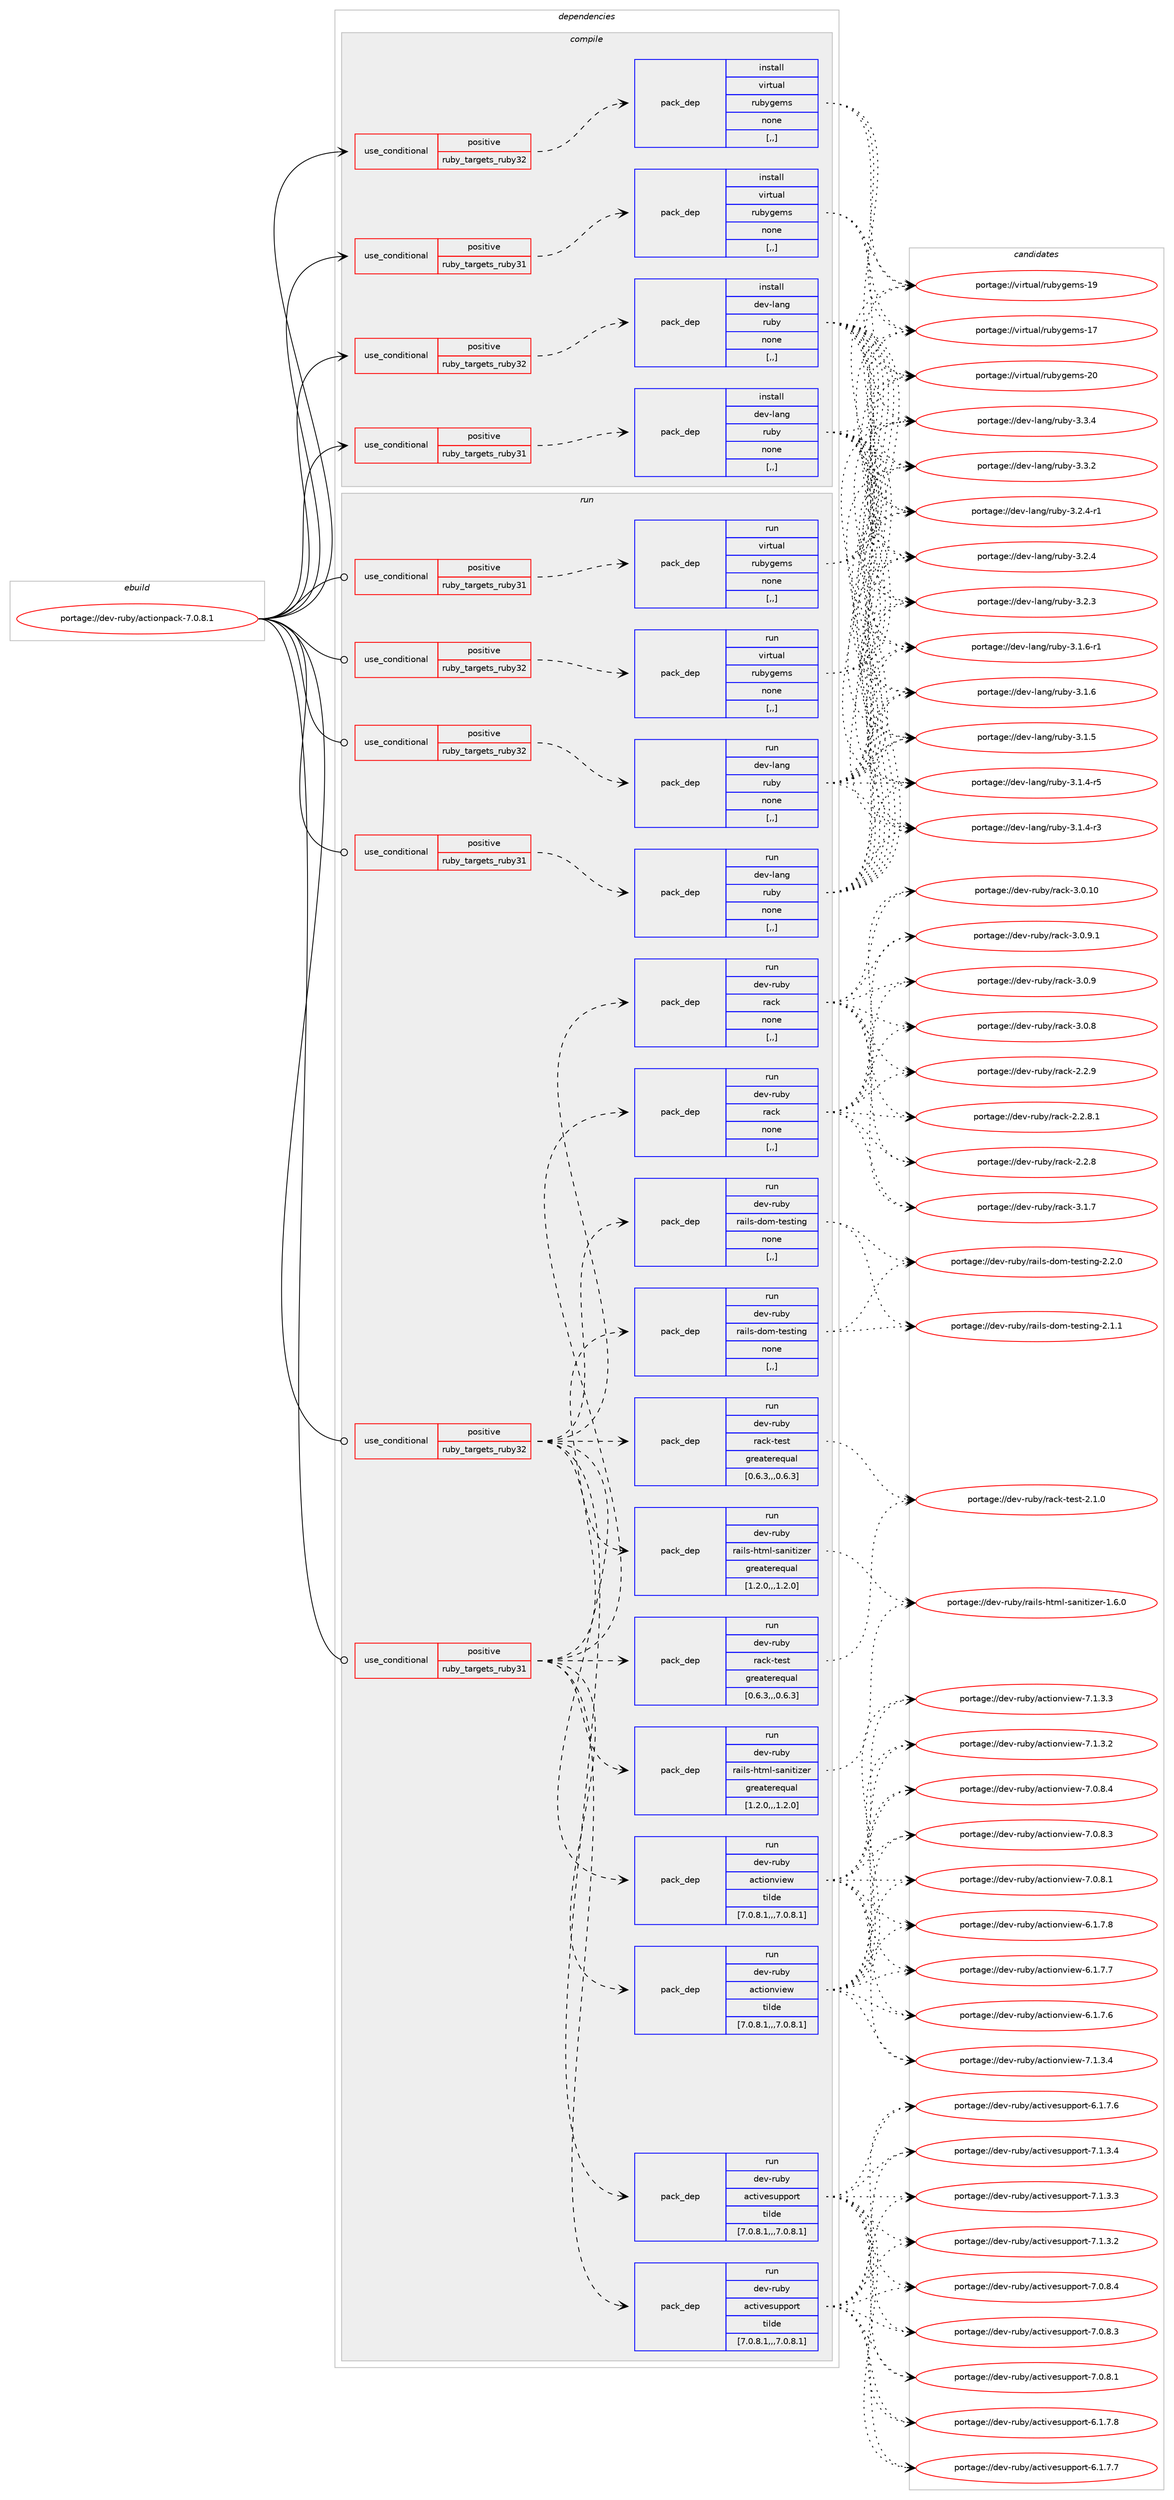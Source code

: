 digraph prolog {

# *************
# Graph options
# *************

newrank=true;
concentrate=true;
compound=true;
graph [rankdir=LR,fontname=Helvetica,fontsize=10,ranksep=1.5];#, ranksep=2.5, nodesep=0.2];
edge  [arrowhead=vee];
node  [fontname=Helvetica,fontsize=10];

# **********
# The ebuild
# **********

subgraph cluster_leftcol {
color=gray;
label=<<i>ebuild</i>>;
id [label="portage://dev-ruby/actionpack-7.0.8.1", color=red, width=4, href="../dev-ruby/actionpack-7.0.8.1.svg"];
}

# ****************
# The dependencies
# ****************

subgraph cluster_midcol {
color=gray;
label=<<i>dependencies</i>>;
subgraph cluster_compile {
fillcolor="#eeeeee";
style=filled;
label=<<i>compile</i>>;
subgraph cond43503 {
dependency174332 [label=<<TABLE BORDER="0" CELLBORDER="1" CELLSPACING="0" CELLPADDING="4"><TR><TD ROWSPAN="3" CELLPADDING="10">use_conditional</TD></TR><TR><TD>positive</TD></TR><TR><TD>ruby_targets_ruby31</TD></TR></TABLE>>, shape=none, color=red];
subgraph pack129552 {
dependency174333 [label=<<TABLE BORDER="0" CELLBORDER="1" CELLSPACING="0" CELLPADDING="4" WIDTH="220"><TR><TD ROWSPAN="6" CELLPADDING="30">pack_dep</TD></TR><TR><TD WIDTH="110">install</TD></TR><TR><TD>dev-lang</TD></TR><TR><TD>ruby</TD></TR><TR><TD>none</TD></TR><TR><TD>[,,]</TD></TR></TABLE>>, shape=none, color=blue];
}
dependency174332:e -> dependency174333:w [weight=20,style="dashed",arrowhead="vee"];
}
id:e -> dependency174332:w [weight=20,style="solid",arrowhead="vee"];
subgraph cond43504 {
dependency174334 [label=<<TABLE BORDER="0" CELLBORDER="1" CELLSPACING="0" CELLPADDING="4"><TR><TD ROWSPAN="3" CELLPADDING="10">use_conditional</TD></TR><TR><TD>positive</TD></TR><TR><TD>ruby_targets_ruby31</TD></TR></TABLE>>, shape=none, color=red];
subgraph pack129553 {
dependency174335 [label=<<TABLE BORDER="0" CELLBORDER="1" CELLSPACING="0" CELLPADDING="4" WIDTH="220"><TR><TD ROWSPAN="6" CELLPADDING="30">pack_dep</TD></TR><TR><TD WIDTH="110">install</TD></TR><TR><TD>virtual</TD></TR><TR><TD>rubygems</TD></TR><TR><TD>none</TD></TR><TR><TD>[,,]</TD></TR></TABLE>>, shape=none, color=blue];
}
dependency174334:e -> dependency174335:w [weight=20,style="dashed",arrowhead="vee"];
}
id:e -> dependency174334:w [weight=20,style="solid",arrowhead="vee"];
subgraph cond43505 {
dependency174336 [label=<<TABLE BORDER="0" CELLBORDER="1" CELLSPACING="0" CELLPADDING="4"><TR><TD ROWSPAN="3" CELLPADDING="10">use_conditional</TD></TR><TR><TD>positive</TD></TR><TR><TD>ruby_targets_ruby32</TD></TR></TABLE>>, shape=none, color=red];
subgraph pack129554 {
dependency174337 [label=<<TABLE BORDER="0" CELLBORDER="1" CELLSPACING="0" CELLPADDING="4" WIDTH="220"><TR><TD ROWSPAN="6" CELLPADDING="30">pack_dep</TD></TR><TR><TD WIDTH="110">install</TD></TR><TR><TD>dev-lang</TD></TR><TR><TD>ruby</TD></TR><TR><TD>none</TD></TR><TR><TD>[,,]</TD></TR></TABLE>>, shape=none, color=blue];
}
dependency174336:e -> dependency174337:w [weight=20,style="dashed",arrowhead="vee"];
}
id:e -> dependency174336:w [weight=20,style="solid",arrowhead="vee"];
subgraph cond43506 {
dependency174338 [label=<<TABLE BORDER="0" CELLBORDER="1" CELLSPACING="0" CELLPADDING="4"><TR><TD ROWSPAN="3" CELLPADDING="10">use_conditional</TD></TR><TR><TD>positive</TD></TR><TR><TD>ruby_targets_ruby32</TD></TR></TABLE>>, shape=none, color=red];
subgraph pack129555 {
dependency174339 [label=<<TABLE BORDER="0" CELLBORDER="1" CELLSPACING="0" CELLPADDING="4" WIDTH="220"><TR><TD ROWSPAN="6" CELLPADDING="30">pack_dep</TD></TR><TR><TD WIDTH="110">install</TD></TR><TR><TD>virtual</TD></TR><TR><TD>rubygems</TD></TR><TR><TD>none</TD></TR><TR><TD>[,,]</TD></TR></TABLE>>, shape=none, color=blue];
}
dependency174338:e -> dependency174339:w [weight=20,style="dashed",arrowhead="vee"];
}
id:e -> dependency174338:w [weight=20,style="solid",arrowhead="vee"];
}
subgraph cluster_compileandrun {
fillcolor="#eeeeee";
style=filled;
label=<<i>compile and run</i>>;
}
subgraph cluster_run {
fillcolor="#eeeeee";
style=filled;
label=<<i>run</i>>;
subgraph cond43507 {
dependency174340 [label=<<TABLE BORDER="0" CELLBORDER="1" CELLSPACING="0" CELLPADDING="4"><TR><TD ROWSPAN="3" CELLPADDING="10">use_conditional</TD></TR><TR><TD>positive</TD></TR><TR><TD>ruby_targets_ruby31</TD></TR></TABLE>>, shape=none, color=red];
subgraph pack129556 {
dependency174341 [label=<<TABLE BORDER="0" CELLBORDER="1" CELLSPACING="0" CELLPADDING="4" WIDTH="220"><TR><TD ROWSPAN="6" CELLPADDING="30">pack_dep</TD></TR><TR><TD WIDTH="110">run</TD></TR><TR><TD>dev-lang</TD></TR><TR><TD>ruby</TD></TR><TR><TD>none</TD></TR><TR><TD>[,,]</TD></TR></TABLE>>, shape=none, color=blue];
}
dependency174340:e -> dependency174341:w [weight=20,style="dashed",arrowhead="vee"];
}
id:e -> dependency174340:w [weight=20,style="solid",arrowhead="odot"];
subgraph cond43508 {
dependency174342 [label=<<TABLE BORDER="0" CELLBORDER="1" CELLSPACING="0" CELLPADDING="4"><TR><TD ROWSPAN="3" CELLPADDING="10">use_conditional</TD></TR><TR><TD>positive</TD></TR><TR><TD>ruby_targets_ruby31</TD></TR></TABLE>>, shape=none, color=red];
subgraph pack129557 {
dependency174343 [label=<<TABLE BORDER="0" CELLBORDER="1" CELLSPACING="0" CELLPADDING="4" WIDTH="220"><TR><TD ROWSPAN="6" CELLPADDING="30">pack_dep</TD></TR><TR><TD WIDTH="110">run</TD></TR><TR><TD>dev-ruby</TD></TR><TR><TD>activesupport</TD></TR><TR><TD>tilde</TD></TR><TR><TD>[7.0.8.1,,,7.0.8.1]</TD></TR></TABLE>>, shape=none, color=blue];
}
dependency174342:e -> dependency174343:w [weight=20,style="dashed",arrowhead="vee"];
subgraph pack129558 {
dependency174344 [label=<<TABLE BORDER="0" CELLBORDER="1" CELLSPACING="0" CELLPADDING="4" WIDTH="220"><TR><TD ROWSPAN="6" CELLPADDING="30">pack_dep</TD></TR><TR><TD WIDTH="110">run</TD></TR><TR><TD>dev-ruby</TD></TR><TR><TD>actionview</TD></TR><TR><TD>tilde</TD></TR><TR><TD>[7.0.8.1,,,7.0.8.1]</TD></TR></TABLE>>, shape=none, color=blue];
}
dependency174342:e -> dependency174344:w [weight=20,style="dashed",arrowhead="vee"];
subgraph pack129559 {
dependency174345 [label=<<TABLE BORDER="0" CELLBORDER="1" CELLSPACING="0" CELLPADDING="4" WIDTH="220"><TR><TD ROWSPAN="6" CELLPADDING="30">pack_dep</TD></TR><TR><TD WIDTH="110">run</TD></TR><TR><TD>dev-ruby</TD></TR><TR><TD>rack</TD></TR><TR><TD>none</TD></TR><TR><TD>[,,]</TD></TR></TABLE>>, shape=none, color=blue];
}
dependency174342:e -> dependency174345:w [weight=20,style="dashed",arrowhead="vee"];
subgraph pack129560 {
dependency174346 [label=<<TABLE BORDER="0" CELLBORDER="1" CELLSPACING="0" CELLPADDING="4" WIDTH="220"><TR><TD ROWSPAN="6" CELLPADDING="30">pack_dep</TD></TR><TR><TD WIDTH="110">run</TD></TR><TR><TD>dev-ruby</TD></TR><TR><TD>rack-test</TD></TR><TR><TD>greaterequal</TD></TR><TR><TD>[0.6.3,,,0.6.3]</TD></TR></TABLE>>, shape=none, color=blue];
}
dependency174342:e -> dependency174346:w [weight=20,style="dashed",arrowhead="vee"];
subgraph pack129561 {
dependency174347 [label=<<TABLE BORDER="0" CELLBORDER="1" CELLSPACING="0" CELLPADDING="4" WIDTH="220"><TR><TD ROWSPAN="6" CELLPADDING="30">pack_dep</TD></TR><TR><TD WIDTH="110">run</TD></TR><TR><TD>dev-ruby</TD></TR><TR><TD>rails-html-sanitizer</TD></TR><TR><TD>greaterequal</TD></TR><TR><TD>[1.2.0,,,1.2.0]</TD></TR></TABLE>>, shape=none, color=blue];
}
dependency174342:e -> dependency174347:w [weight=20,style="dashed",arrowhead="vee"];
subgraph pack129562 {
dependency174348 [label=<<TABLE BORDER="0" CELLBORDER="1" CELLSPACING="0" CELLPADDING="4" WIDTH="220"><TR><TD ROWSPAN="6" CELLPADDING="30">pack_dep</TD></TR><TR><TD WIDTH="110">run</TD></TR><TR><TD>dev-ruby</TD></TR><TR><TD>rails-dom-testing</TD></TR><TR><TD>none</TD></TR><TR><TD>[,,]</TD></TR></TABLE>>, shape=none, color=blue];
}
dependency174342:e -> dependency174348:w [weight=20,style="dashed",arrowhead="vee"];
}
id:e -> dependency174342:w [weight=20,style="solid",arrowhead="odot"];
subgraph cond43509 {
dependency174349 [label=<<TABLE BORDER="0" CELLBORDER="1" CELLSPACING="0" CELLPADDING="4"><TR><TD ROWSPAN="3" CELLPADDING="10">use_conditional</TD></TR><TR><TD>positive</TD></TR><TR><TD>ruby_targets_ruby31</TD></TR></TABLE>>, shape=none, color=red];
subgraph pack129563 {
dependency174350 [label=<<TABLE BORDER="0" CELLBORDER="1" CELLSPACING="0" CELLPADDING="4" WIDTH="220"><TR><TD ROWSPAN="6" CELLPADDING="30">pack_dep</TD></TR><TR><TD WIDTH="110">run</TD></TR><TR><TD>virtual</TD></TR><TR><TD>rubygems</TD></TR><TR><TD>none</TD></TR><TR><TD>[,,]</TD></TR></TABLE>>, shape=none, color=blue];
}
dependency174349:e -> dependency174350:w [weight=20,style="dashed",arrowhead="vee"];
}
id:e -> dependency174349:w [weight=20,style="solid",arrowhead="odot"];
subgraph cond43510 {
dependency174351 [label=<<TABLE BORDER="0" CELLBORDER="1" CELLSPACING="0" CELLPADDING="4"><TR><TD ROWSPAN="3" CELLPADDING="10">use_conditional</TD></TR><TR><TD>positive</TD></TR><TR><TD>ruby_targets_ruby32</TD></TR></TABLE>>, shape=none, color=red];
subgraph pack129564 {
dependency174352 [label=<<TABLE BORDER="0" CELLBORDER="1" CELLSPACING="0" CELLPADDING="4" WIDTH="220"><TR><TD ROWSPAN="6" CELLPADDING="30">pack_dep</TD></TR><TR><TD WIDTH="110">run</TD></TR><TR><TD>dev-lang</TD></TR><TR><TD>ruby</TD></TR><TR><TD>none</TD></TR><TR><TD>[,,]</TD></TR></TABLE>>, shape=none, color=blue];
}
dependency174351:e -> dependency174352:w [weight=20,style="dashed",arrowhead="vee"];
}
id:e -> dependency174351:w [weight=20,style="solid",arrowhead="odot"];
subgraph cond43511 {
dependency174353 [label=<<TABLE BORDER="0" CELLBORDER="1" CELLSPACING="0" CELLPADDING="4"><TR><TD ROWSPAN="3" CELLPADDING="10">use_conditional</TD></TR><TR><TD>positive</TD></TR><TR><TD>ruby_targets_ruby32</TD></TR></TABLE>>, shape=none, color=red];
subgraph pack129565 {
dependency174354 [label=<<TABLE BORDER="0" CELLBORDER="1" CELLSPACING="0" CELLPADDING="4" WIDTH="220"><TR><TD ROWSPAN="6" CELLPADDING="30">pack_dep</TD></TR><TR><TD WIDTH="110">run</TD></TR><TR><TD>dev-ruby</TD></TR><TR><TD>activesupport</TD></TR><TR><TD>tilde</TD></TR><TR><TD>[7.0.8.1,,,7.0.8.1]</TD></TR></TABLE>>, shape=none, color=blue];
}
dependency174353:e -> dependency174354:w [weight=20,style="dashed",arrowhead="vee"];
subgraph pack129566 {
dependency174355 [label=<<TABLE BORDER="0" CELLBORDER="1" CELLSPACING="0" CELLPADDING="4" WIDTH="220"><TR><TD ROWSPAN="6" CELLPADDING="30">pack_dep</TD></TR><TR><TD WIDTH="110">run</TD></TR><TR><TD>dev-ruby</TD></TR><TR><TD>actionview</TD></TR><TR><TD>tilde</TD></TR><TR><TD>[7.0.8.1,,,7.0.8.1]</TD></TR></TABLE>>, shape=none, color=blue];
}
dependency174353:e -> dependency174355:w [weight=20,style="dashed",arrowhead="vee"];
subgraph pack129567 {
dependency174356 [label=<<TABLE BORDER="0" CELLBORDER="1" CELLSPACING="0" CELLPADDING="4" WIDTH="220"><TR><TD ROWSPAN="6" CELLPADDING="30">pack_dep</TD></TR><TR><TD WIDTH="110">run</TD></TR><TR><TD>dev-ruby</TD></TR><TR><TD>rack</TD></TR><TR><TD>none</TD></TR><TR><TD>[,,]</TD></TR></TABLE>>, shape=none, color=blue];
}
dependency174353:e -> dependency174356:w [weight=20,style="dashed",arrowhead="vee"];
subgraph pack129568 {
dependency174357 [label=<<TABLE BORDER="0" CELLBORDER="1" CELLSPACING="0" CELLPADDING="4" WIDTH="220"><TR><TD ROWSPAN="6" CELLPADDING="30">pack_dep</TD></TR><TR><TD WIDTH="110">run</TD></TR><TR><TD>dev-ruby</TD></TR><TR><TD>rack-test</TD></TR><TR><TD>greaterequal</TD></TR><TR><TD>[0.6.3,,,0.6.3]</TD></TR></TABLE>>, shape=none, color=blue];
}
dependency174353:e -> dependency174357:w [weight=20,style="dashed",arrowhead="vee"];
subgraph pack129569 {
dependency174358 [label=<<TABLE BORDER="0" CELLBORDER="1" CELLSPACING="0" CELLPADDING="4" WIDTH="220"><TR><TD ROWSPAN="6" CELLPADDING="30">pack_dep</TD></TR><TR><TD WIDTH="110">run</TD></TR><TR><TD>dev-ruby</TD></TR><TR><TD>rails-html-sanitizer</TD></TR><TR><TD>greaterequal</TD></TR><TR><TD>[1.2.0,,,1.2.0]</TD></TR></TABLE>>, shape=none, color=blue];
}
dependency174353:e -> dependency174358:w [weight=20,style="dashed",arrowhead="vee"];
subgraph pack129570 {
dependency174359 [label=<<TABLE BORDER="0" CELLBORDER="1" CELLSPACING="0" CELLPADDING="4" WIDTH="220"><TR><TD ROWSPAN="6" CELLPADDING="30">pack_dep</TD></TR><TR><TD WIDTH="110">run</TD></TR><TR><TD>dev-ruby</TD></TR><TR><TD>rails-dom-testing</TD></TR><TR><TD>none</TD></TR><TR><TD>[,,]</TD></TR></TABLE>>, shape=none, color=blue];
}
dependency174353:e -> dependency174359:w [weight=20,style="dashed",arrowhead="vee"];
}
id:e -> dependency174353:w [weight=20,style="solid",arrowhead="odot"];
subgraph cond43512 {
dependency174360 [label=<<TABLE BORDER="0" CELLBORDER="1" CELLSPACING="0" CELLPADDING="4"><TR><TD ROWSPAN="3" CELLPADDING="10">use_conditional</TD></TR><TR><TD>positive</TD></TR><TR><TD>ruby_targets_ruby32</TD></TR></TABLE>>, shape=none, color=red];
subgraph pack129571 {
dependency174361 [label=<<TABLE BORDER="0" CELLBORDER="1" CELLSPACING="0" CELLPADDING="4" WIDTH="220"><TR><TD ROWSPAN="6" CELLPADDING="30">pack_dep</TD></TR><TR><TD WIDTH="110">run</TD></TR><TR><TD>virtual</TD></TR><TR><TD>rubygems</TD></TR><TR><TD>none</TD></TR><TR><TD>[,,]</TD></TR></TABLE>>, shape=none, color=blue];
}
dependency174360:e -> dependency174361:w [weight=20,style="dashed",arrowhead="vee"];
}
id:e -> dependency174360:w [weight=20,style="solid",arrowhead="odot"];
}
}

# **************
# The candidates
# **************

subgraph cluster_choices {
rank=same;
color=gray;
label=<<i>candidates</i>>;

subgraph choice129552 {
color=black;
nodesep=1;
choice10010111845108971101034711411798121455146514652 [label="portage://dev-lang/ruby-3.3.4", color=red, width=4,href="../dev-lang/ruby-3.3.4.svg"];
choice10010111845108971101034711411798121455146514650 [label="portage://dev-lang/ruby-3.3.2", color=red, width=4,href="../dev-lang/ruby-3.3.2.svg"];
choice100101118451089711010347114117981214551465046524511449 [label="portage://dev-lang/ruby-3.2.4-r1", color=red, width=4,href="../dev-lang/ruby-3.2.4-r1.svg"];
choice10010111845108971101034711411798121455146504652 [label="portage://dev-lang/ruby-3.2.4", color=red, width=4,href="../dev-lang/ruby-3.2.4.svg"];
choice10010111845108971101034711411798121455146504651 [label="portage://dev-lang/ruby-3.2.3", color=red, width=4,href="../dev-lang/ruby-3.2.3.svg"];
choice100101118451089711010347114117981214551464946544511449 [label="portage://dev-lang/ruby-3.1.6-r1", color=red, width=4,href="../dev-lang/ruby-3.1.6-r1.svg"];
choice10010111845108971101034711411798121455146494654 [label="portage://dev-lang/ruby-3.1.6", color=red, width=4,href="../dev-lang/ruby-3.1.6.svg"];
choice10010111845108971101034711411798121455146494653 [label="portage://dev-lang/ruby-3.1.5", color=red, width=4,href="../dev-lang/ruby-3.1.5.svg"];
choice100101118451089711010347114117981214551464946524511453 [label="portage://dev-lang/ruby-3.1.4-r5", color=red, width=4,href="../dev-lang/ruby-3.1.4-r5.svg"];
choice100101118451089711010347114117981214551464946524511451 [label="portage://dev-lang/ruby-3.1.4-r3", color=red, width=4,href="../dev-lang/ruby-3.1.4-r3.svg"];
dependency174333:e -> choice10010111845108971101034711411798121455146514652:w [style=dotted,weight="100"];
dependency174333:e -> choice10010111845108971101034711411798121455146514650:w [style=dotted,weight="100"];
dependency174333:e -> choice100101118451089711010347114117981214551465046524511449:w [style=dotted,weight="100"];
dependency174333:e -> choice10010111845108971101034711411798121455146504652:w [style=dotted,weight="100"];
dependency174333:e -> choice10010111845108971101034711411798121455146504651:w [style=dotted,weight="100"];
dependency174333:e -> choice100101118451089711010347114117981214551464946544511449:w [style=dotted,weight="100"];
dependency174333:e -> choice10010111845108971101034711411798121455146494654:w [style=dotted,weight="100"];
dependency174333:e -> choice10010111845108971101034711411798121455146494653:w [style=dotted,weight="100"];
dependency174333:e -> choice100101118451089711010347114117981214551464946524511453:w [style=dotted,weight="100"];
dependency174333:e -> choice100101118451089711010347114117981214551464946524511451:w [style=dotted,weight="100"];
}
subgraph choice129553 {
color=black;
nodesep=1;
choice118105114116117971084711411798121103101109115455048 [label="portage://virtual/rubygems-20", color=red, width=4,href="../virtual/rubygems-20.svg"];
choice118105114116117971084711411798121103101109115454957 [label="portage://virtual/rubygems-19", color=red, width=4,href="../virtual/rubygems-19.svg"];
choice118105114116117971084711411798121103101109115454955 [label="portage://virtual/rubygems-17", color=red, width=4,href="../virtual/rubygems-17.svg"];
dependency174335:e -> choice118105114116117971084711411798121103101109115455048:w [style=dotted,weight="100"];
dependency174335:e -> choice118105114116117971084711411798121103101109115454957:w [style=dotted,weight="100"];
dependency174335:e -> choice118105114116117971084711411798121103101109115454955:w [style=dotted,weight="100"];
}
subgraph choice129554 {
color=black;
nodesep=1;
choice10010111845108971101034711411798121455146514652 [label="portage://dev-lang/ruby-3.3.4", color=red, width=4,href="../dev-lang/ruby-3.3.4.svg"];
choice10010111845108971101034711411798121455146514650 [label="portage://dev-lang/ruby-3.3.2", color=red, width=4,href="../dev-lang/ruby-3.3.2.svg"];
choice100101118451089711010347114117981214551465046524511449 [label="portage://dev-lang/ruby-3.2.4-r1", color=red, width=4,href="../dev-lang/ruby-3.2.4-r1.svg"];
choice10010111845108971101034711411798121455146504652 [label="portage://dev-lang/ruby-3.2.4", color=red, width=4,href="../dev-lang/ruby-3.2.4.svg"];
choice10010111845108971101034711411798121455146504651 [label="portage://dev-lang/ruby-3.2.3", color=red, width=4,href="../dev-lang/ruby-3.2.3.svg"];
choice100101118451089711010347114117981214551464946544511449 [label="portage://dev-lang/ruby-3.1.6-r1", color=red, width=4,href="../dev-lang/ruby-3.1.6-r1.svg"];
choice10010111845108971101034711411798121455146494654 [label="portage://dev-lang/ruby-3.1.6", color=red, width=4,href="../dev-lang/ruby-3.1.6.svg"];
choice10010111845108971101034711411798121455146494653 [label="portage://dev-lang/ruby-3.1.5", color=red, width=4,href="../dev-lang/ruby-3.1.5.svg"];
choice100101118451089711010347114117981214551464946524511453 [label="portage://dev-lang/ruby-3.1.4-r5", color=red, width=4,href="../dev-lang/ruby-3.1.4-r5.svg"];
choice100101118451089711010347114117981214551464946524511451 [label="portage://dev-lang/ruby-3.1.4-r3", color=red, width=4,href="../dev-lang/ruby-3.1.4-r3.svg"];
dependency174337:e -> choice10010111845108971101034711411798121455146514652:w [style=dotted,weight="100"];
dependency174337:e -> choice10010111845108971101034711411798121455146514650:w [style=dotted,weight="100"];
dependency174337:e -> choice100101118451089711010347114117981214551465046524511449:w [style=dotted,weight="100"];
dependency174337:e -> choice10010111845108971101034711411798121455146504652:w [style=dotted,weight="100"];
dependency174337:e -> choice10010111845108971101034711411798121455146504651:w [style=dotted,weight="100"];
dependency174337:e -> choice100101118451089711010347114117981214551464946544511449:w [style=dotted,weight="100"];
dependency174337:e -> choice10010111845108971101034711411798121455146494654:w [style=dotted,weight="100"];
dependency174337:e -> choice10010111845108971101034711411798121455146494653:w [style=dotted,weight="100"];
dependency174337:e -> choice100101118451089711010347114117981214551464946524511453:w [style=dotted,weight="100"];
dependency174337:e -> choice100101118451089711010347114117981214551464946524511451:w [style=dotted,weight="100"];
}
subgraph choice129555 {
color=black;
nodesep=1;
choice118105114116117971084711411798121103101109115455048 [label="portage://virtual/rubygems-20", color=red, width=4,href="../virtual/rubygems-20.svg"];
choice118105114116117971084711411798121103101109115454957 [label="portage://virtual/rubygems-19", color=red, width=4,href="../virtual/rubygems-19.svg"];
choice118105114116117971084711411798121103101109115454955 [label="portage://virtual/rubygems-17", color=red, width=4,href="../virtual/rubygems-17.svg"];
dependency174339:e -> choice118105114116117971084711411798121103101109115455048:w [style=dotted,weight="100"];
dependency174339:e -> choice118105114116117971084711411798121103101109115454957:w [style=dotted,weight="100"];
dependency174339:e -> choice118105114116117971084711411798121103101109115454955:w [style=dotted,weight="100"];
}
subgraph choice129556 {
color=black;
nodesep=1;
choice10010111845108971101034711411798121455146514652 [label="portage://dev-lang/ruby-3.3.4", color=red, width=4,href="../dev-lang/ruby-3.3.4.svg"];
choice10010111845108971101034711411798121455146514650 [label="portage://dev-lang/ruby-3.3.2", color=red, width=4,href="../dev-lang/ruby-3.3.2.svg"];
choice100101118451089711010347114117981214551465046524511449 [label="portage://dev-lang/ruby-3.2.4-r1", color=red, width=4,href="../dev-lang/ruby-3.2.4-r1.svg"];
choice10010111845108971101034711411798121455146504652 [label="portage://dev-lang/ruby-3.2.4", color=red, width=4,href="../dev-lang/ruby-3.2.4.svg"];
choice10010111845108971101034711411798121455146504651 [label="portage://dev-lang/ruby-3.2.3", color=red, width=4,href="../dev-lang/ruby-3.2.3.svg"];
choice100101118451089711010347114117981214551464946544511449 [label="portage://dev-lang/ruby-3.1.6-r1", color=red, width=4,href="../dev-lang/ruby-3.1.6-r1.svg"];
choice10010111845108971101034711411798121455146494654 [label="portage://dev-lang/ruby-3.1.6", color=red, width=4,href="../dev-lang/ruby-3.1.6.svg"];
choice10010111845108971101034711411798121455146494653 [label="portage://dev-lang/ruby-3.1.5", color=red, width=4,href="../dev-lang/ruby-3.1.5.svg"];
choice100101118451089711010347114117981214551464946524511453 [label="portage://dev-lang/ruby-3.1.4-r5", color=red, width=4,href="../dev-lang/ruby-3.1.4-r5.svg"];
choice100101118451089711010347114117981214551464946524511451 [label="portage://dev-lang/ruby-3.1.4-r3", color=red, width=4,href="../dev-lang/ruby-3.1.4-r3.svg"];
dependency174341:e -> choice10010111845108971101034711411798121455146514652:w [style=dotted,weight="100"];
dependency174341:e -> choice10010111845108971101034711411798121455146514650:w [style=dotted,weight="100"];
dependency174341:e -> choice100101118451089711010347114117981214551465046524511449:w [style=dotted,weight="100"];
dependency174341:e -> choice10010111845108971101034711411798121455146504652:w [style=dotted,weight="100"];
dependency174341:e -> choice10010111845108971101034711411798121455146504651:w [style=dotted,weight="100"];
dependency174341:e -> choice100101118451089711010347114117981214551464946544511449:w [style=dotted,weight="100"];
dependency174341:e -> choice10010111845108971101034711411798121455146494654:w [style=dotted,weight="100"];
dependency174341:e -> choice10010111845108971101034711411798121455146494653:w [style=dotted,weight="100"];
dependency174341:e -> choice100101118451089711010347114117981214551464946524511453:w [style=dotted,weight="100"];
dependency174341:e -> choice100101118451089711010347114117981214551464946524511451:w [style=dotted,weight="100"];
}
subgraph choice129557 {
color=black;
nodesep=1;
choice10010111845114117981214797991161051181011151171121121111141164555464946514652 [label="portage://dev-ruby/activesupport-7.1.3.4", color=red, width=4,href="../dev-ruby/activesupport-7.1.3.4.svg"];
choice10010111845114117981214797991161051181011151171121121111141164555464946514651 [label="portage://dev-ruby/activesupport-7.1.3.3", color=red, width=4,href="../dev-ruby/activesupport-7.1.3.3.svg"];
choice10010111845114117981214797991161051181011151171121121111141164555464946514650 [label="portage://dev-ruby/activesupport-7.1.3.2", color=red, width=4,href="../dev-ruby/activesupport-7.1.3.2.svg"];
choice10010111845114117981214797991161051181011151171121121111141164555464846564652 [label="portage://dev-ruby/activesupport-7.0.8.4", color=red, width=4,href="../dev-ruby/activesupport-7.0.8.4.svg"];
choice10010111845114117981214797991161051181011151171121121111141164555464846564651 [label="portage://dev-ruby/activesupport-7.0.8.3", color=red, width=4,href="../dev-ruby/activesupport-7.0.8.3.svg"];
choice10010111845114117981214797991161051181011151171121121111141164555464846564649 [label="portage://dev-ruby/activesupport-7.0.8.1", color=red, width=4,href="../dev-ruby/activesupport-7.0.8.1.svg"];
choice10010111845114117981214797991161051181011151171121121111141164554464946554656 [label="portage://dev-ruby/activesupport-6.1.7.8", color=red, width=4,href="../dev-ruby/activesupport-6.1.7.8.svg"];
choice10010111845114117981214797991161051181011151171121121111141164554464946554655 [label="portage://dev-ruby/activesupport-6.1.7.7", color=red, width=4,href="../dev-ruby/activesupport-6.1.7.7.svg"];
choice10010111845114117981214797991161051181011151171121121111141164554464946554654 [label="portage://dev-ruby/activesupport-6.1.7.6", color=red, width=4,href="../dev-ruby/activesupport-6.1.7.6.svg"];
dependency174343:e -> choice10010111845114117981214797991161051181011151171121121111141164555464946514652:w [style=dotted,weight="100"];
dependency174343:e -> choice10010111845114117981214797991161051181011151171121121111141164555464946514651:w [style=dotted,weight="100"];
dependency174343:e -> choice10010111845114117981214797991161051181011151171121121111141164555464946514650:w [style=dotted,weight="100"];
dependency174343:e -> choice10010111845114117981214797991161051181011151171121121111141164555464846564652:w [style=dotted,weight="100"];
dependency174343:e -> choice10010111845114117981214797991161051181011151171121121111141164555464846564651:w [style=dotted,weight="100"];
dependency174343:e -> choice10010111845114117981214797991161051181011151171121121111141164555464846564649:w [style=dotted,weight="100"];
dependency174343:e -> choice10010111845114117981214797991161051181011151171121121111141164554464946554656:w [style=dotted,weight="100"];
dependency174343:e -> choice10010111845114117981214797991161051181011151171121121111141164554464946554655:w [style=dotted,weight="100"];
dependency174343:e -> choice10010111845114117981214797991161051181011151171121121111141164554464946554654:w [style=dotted,weight="100"];
}
subgraph choice129558 {
color=black;
nodesep=1;
choice10010111845114117981214797991161051111101181051011194555464946514652 [label="portage://dev-ruby/actionview-7.1.3.4", color=red, width=4,href="../dev-ruby/actionview-7.1.3.4.svg"];
choice10010111845114117981214797991161051111101181051011194555464946514651 [label="portage://dev-ruby/actionview-7.1.3.3", color=red, width=4,href="../dev-ruby/actionview-7.1.3.3.svg"];
choice10010111845114117981214797991161051111101181051011194555464946514650 [label="portage://dev-ruby/actionview-7.1.3.2", color=red, width=4,href="../dev-ruby/actionview-7.1.3.2.svg"];
choice10010111845114117981214797991161051111101181051011194555464846564652 [label="portage://dev-ruby/actionview-7.0.8.4", color=red, width=4,href="../dev-ruby/actionview-7.0.8.4.svg"];
choice10010111845114117981214797991161051111101181051011194555464846564651 [label="portage://dev-ruby/actionview-7.0.8.3", color=red, width=4,href="../dev-ruby/actionview-7.0.8.3.svg"];
choice10010111845114117981214797991161051111101181051011194555464846564649 [label="portage://dev-ruby/actionview-7.0.8.1", color=red, width=4,href="../dev-ruby/actionview-7.0.8.1.svg"];
choice10010111845114117981214797991161051111101181051011194554464946554656 [label="portage://dev-ruby/actionview-6.1.7.8", color=red, width=4,href="../dev-ruby/actionview-6.1.7.8.svg"];
choice10010111845114117981214797991161051111101181051011194554464946554655 [label="portage://dev-ruby/actionview-6.1.7.7", color=red, width=4,href="../dev-ruby/actionview-6.1.7.7.svg"];
choice10010111845114117981214797991161051111101181051011194554464946554654 [label="portage://dev-ruby/actionview-6.1.7.6", color=red, width=4,href="../dev-ruby/actionview-6.1.7.6.svg"];
dependency174344:e -> choice10010111845114117981214797991161051111101181051011194555464946514652:w [style=dotted,weight="100"];
dependency174344:e -> choice10010111845114117981214797991161051111101181051011194555464946514651:w [style=dotted,weight="100"];
dependency174344:e -> choice10010111845114117981214797991161051111101181051011194555464946514650:w [style=dotted,weight="100"];
dependency174344:e -> choice10010111845114117981214797991161051111101181051011194555464846564652:w [style=dotted,weight="100"];
dependency174344:e -> choice10010111845114117981214797991161051111101181051011194555464846564651:w [style=dotted,weight="100"];
dependency174344:e -> choice10010111845114117981214797991161051111101181051011194555464846564649:w [style=dotted,weight="100"];
dependency174344:e -> choice10010111845114117981214797991161051111101181051011194554464946554656:w [style=dotted,weight="100"];
dependency174344:e -> choice10010111845114117981214797991161051111101181051011194554464946554655:w [style=dotted,weight="100"];
dependency174344:e -> choice10010111845114117981214797991161051111101181051011194554464946554654:w [style=dotted,weight="100"];
}
subgraph choice129559 {
color=black;
nodesep=1;
choice1001011184511411798121471149799107455146494655 [label="portage://dev-ruby/rack-3.1.7", color=red, width=4,href="../dev-ruby/rack-3.1.7.svg"];
choice100101118451141179812147114979910745514648464948 [label="portage://dev-ruby/rack-3.0.10", color=red, width=4,href="../dev-ruby/rack-3.0.10.svg"];
choice10010111845114117981214711497991074551464846574649 [label="portage://dev-ruby/rack-3.0.9.1", color=red, width=4,href="../dev-ruby/rack-3.0.9.1.svg"];
choice1001011184511411798121471149799107455146484657 [label="portage://dev-ruby/rack-3.0.9", color=red, width=4,href="../dev-ruby/rack-3.0.9.svg"];
choice1001011184511411798121471149799107455146484656 [label="portage://dev-ruby/rack-3.0.8", color=red, width=4,href="../dev-ruby/rack-3.0.8.svg"];
choice1001011184511411798121471149799107455046504657 [label="portage://dev-ruby/rack-2.2.9", color=red, width=4,href="../dev-ruby/rack-2.2.9.svg"];
choice10010111845114117981214711497991074550465046564649 [label="portage://dev-ruby/rack-2.2.8.1", color=red, width=4,href="../dev-ruby/rack-2.2.8.1.svg"];
choice1001011184511411798121471149799107455046504656 [label="portage://dev-ruby/rack-2.2.8", color=red, width=4,href="../dev-ruby/rack-2.2.8.svg"];
dependency174345:e -> choice1001011184511411798121471149799107455146494655:w [style=dotted,weight="100"];
dependency174345:e -> choice100101118451141179812147114979910745514648464948:w [style=dotted,weight="100"];
dependency174345:e -> choice10010111845114117981214711497991074551464846574649:w [style=dotted,weight="100"];
dependency174345:e -> choice1001011184511411798121471149799107455146484657:w [style=dotted,weight="100"];
dependency174345:e -> choice1001011184511411798121471149799107455146484656:w [style=dotted,weight="100"];
dependency174345:e -> choice1001011184511411798121471149799107455046504657:w [style=dotted,weight="100"];
dependency174345:e -> choice10010111845114117981214711497991074550465046564649:w [style=dotted,weight="100"];
dependency174345:e -> choice1001011184511411798121471149799107455046504656:w [style=dotted,weight="100"];
}
subgraph choice129560 {
color=black;
nodesep=1;
choice100101118451141179812147114979910745116101115116455046494648 [label="portage://dev-ruby/rack-test-2.1.0", color=red, width=4,href="../dev-ruby/rack-test-2.1.0.svg"];
dependency174346:e -> choice100101118451141179812147114979910745116101115116455046494648:w [style=dotted,weight="100"];
}
subgraph choice129561 {
color=black;
nodesep=1;
choice10010111845114117981214711497105108115451041161091084511597110105116105122101114454946544648 [label="portage://dev-ruby/rails-html-sanitizer-1.6.0", color=red, width=4,href="../dev-ruby/rails-html-sanitizer-1.6.0.svg"];
dependency174347:e -> choice10010111845114117981214711497105108115451041161091084511597110105116105122101114454946544648:w [style=dotted,weight="100"];
}
subgraph choice129562 {
color=black;
nodesep=1;
choice100101118451141179812147114971051081154510011110945116101115116105110103455046504648 [label="portage://dev-ruby/rails-dom-testing-2.2.0", color=red, width=4,href="../dev-ruby/rails-dom-testing-2.2.0.svg"];
choice100101118451141179812147114971051081154510011110945116101115116105110103455046494649 [label="portage://dev-ruby/rails-dom-testing-2.1.1", color=red, width=4,href="../dev-ruby/rails-dom-testing-2.1.1.svg"];
dependency174348:e -> choice100101118451141179812147114971051081154510011110945116101115116105110103455046504648:w [style=dotted,weight="100"];
dependency174348:e -> choice100101118451141179812147114971051081154510011110945116101115116105110103455046494649:w [style=dotted,weight="100"];
}
subgraph choice129563 {
color=black;
nodesep=1;
choice118105114116117971084711411798121103101109115455048 [label="portage://virtual/rubygems-20", color=red, width=4,href="../virtual/rubygems-20.svg"];
choice118105114116117971084711411798121103101109115454957 [label="portage://virtual/rubygems-19", color=red, width=4,href="../virtual/rubygems-19.svg"];
choice118105114116117971084711411798121103101109115454955 [label="portage://virtual/rubygems-17", color=red, width=4,href="../virtual/rubygems-17.svg"];
dependency174350:e -> choice118105114116117971084711411798121103101109115455048:w [style=dotted,weight="100"];
dependency174350:e -> choice118105114116117971084711411798121103101109115454957:w [style=dotted,weight="100"];
dependency174350:e -> choice118105114116117971084711411798121103101109115454955:w [style=dotted,weight="100"];
}
subgraph choice129564 {
color=black;
nodesep=1;
choice10010111845108971101034711411798121455146514652 [label="portage://dev-lang/ruby-3.3.4", color=red, width=4,href="../dev-lang/ruby-3.3.4.svg"];
choice10010111845108971101034711411798121455146514650 [label="portage://dev-lang/ruby-3.3.2", color=red, width=4,href="../dev-lang/ruby-3.3.2.svg"];
choice100101118451089711010347114117981214551465046524511449 [label="portage://dev-lang/ruby-3.2.4-r1", color=red, width=4,href="../dev-lang/ruby-3.2.4-r1.svg"];
choice10010111845108971101034711411798121455146504652 [label="portage://dev-lang/ruby-3.2.4", color=red, width=4,href="../dev-lang/ruby-3.2.4.svg"];
choice10010111845108971101034711411798121455146504651 [label="portage://dev-lang/ruby-3.2.3", color=red, width=4,href="../dev-lang/ruby-3.2.3.svg"];
choice100101118451089711010347114117981214551464946544511449 [label="portage://dev-lang/ruby-3.1.6-r1", color=red, width=4,href="../dev-lang/ruby-3.1.6-r1.svg"];
choice10010111845108971101034711411798121455146494654 [label="portage://dev-lang/ruby-3.1.6", color=red, width=4,href="../dev-lang/ruby-3.1.6.svg"];
choice10010111845108971101034711411798121455146494653 [label="portage://dev-lang/ruby-3.1.5", color=red, width=4,href="../dev-lang/ruby-3.1.5.svg"];
choice100101118451089711010347114117981214551464946524511453 [label="portage://dev-lang/ruby-3.1.4-r5", color=red, width=4,href="../dev-lang/ruby-3.1.4-r5.svg"];
choice100101118451089711010347114117981214551464946524511451 [label="portage://dev-lang/ruby-3.1.4-r3", color=red, width=4,href="../dev-lang/ruby-3.1.4-r3.svg"];
dependency174352:e -> choice10010111845108971101034711411798121455146514652:w [style=dotted,weight="100"];
dependency174352:e -> choice10010111845108971101034711411798121455146514650:w [style=dotted,weight="100"];
dependency174352:e -> choice100101118451089711010347114117981214551465046524511449:w [style=dotted,weight="100"];
dependency174352:e -> choice10010111845108971101034711411798121455146504652:w [style=dotted,weight="100"];
dependency174352:e -> choice10010111845108971101034711411798121455146504651:w [style=dotted,weight="100"];
dependency174352:e -> choice100101118451089711010347114117981214551464946544511449:w [style=dotted,weight="100"];
dependency174352:e -> choice10010111845108971101034711411798121455146494654:w [style=dotted,weight="100"];
dependency174352:e -> choice10010111845108971101034711411798121455146494653:w [style=dotted,weight="100"];
dependency174352:e -> choice100101118451089711010347114117981214551464946524511453:w [style=dotted,weight="100"];
dependency174352:e -> choice100101118451089711010347114117981214551464946524511451:w [style=dotted,weight="100"];
}
subgraph choice129565 {
color=black;
nodesep=1;
choice10010111845114117981214797991161051181011151171121121111141164555464946514652 [label="portage://dev-ruby/activesupport-7.1.3.4", color=red, width=4,href="../dev-ruby/activesupport-7.1.3.4.svg"];
choice10010111845114117981214797991161051181011151171121121111141164555464946514651 [label="portage://dev-ruby/activesupport-7.1.3.3", color=red, width=4,href="../dev-ruby/activesupport-7.1.3.3.svg"];
choice10010111845114117981214797991161051181011151171121121111141164555464946514650 [label="portage://dev-ruby/activesupport-7.1.3.2", color=red, width=4,href="../dev-ruby/activesupport-7.1.3.2.svg"];
choice10010111845114117981214797991161051181011151171121121111141164555464846564652 [label="portage://dev-ruby/activesupport-7.0.8.4", color=red, width=4,href="../dev-ruby/activesupport-7.0.8.4.svg"];
choice10010111845114117981214797991161051181011151171121121111141164555464846564651 [label="portage://dev-ruby/activesupport-7.0.8.3", color=red, width=4,href="../dev-ruby/activesupport-7.0.8.3.svg"];
choice10010111845114117981214797991161051181011151171121121111141164555464846564649 [label="portage://dev-ruby/activesupport-7.0.8.1", color=red, width=4,href="../dev-ruby/activesupport-7.0.8.1.svg"];
choice10010111845114117981214797991161051181011151171121121111141164554464946554656 [label="portage://dev-ruby/activesupport-6.1.7.8", color=red, width=4,href="../dev-ruby/activesupport-6.1.7.8.svg"];
choice10010111845114117981214797991161051181011151171121121111141164554464946554655 [label="portage://dev-ruby/activesupport-6.1.7.7", color=red, width=4,href="../dev-ruby/activesupport-6.1.7.7.svg"];
choice10010111845114117981214797991161051181011151171121121111141164554464946554654 [label="portage://dev-ruby/activesupport-6.1.7.6", color=red, width=4,href="../dev-ruby/activesupport-6.1.7.6.svg"];
dependency174354:e -> choice10010111845114117981214797991161051181011151171121121111141164555464946514652:w [style=dotted,weight="100"];
dependency174354:e -> choice10010111845114117981214797991161051181011151171121121111141164555464946514651:w [style=dotted,weight="100"];
dependency174354:e -> choice10010111845114117981214797991161051181011151171121121111141164555464946514650:w [style=dotted,weight="100"];
dependency174354:e -> choice10010111845114117981214797991161051181011151171121121111141164555464846564652:w [style=dotted,weight="100"];
dependency174354:e -> choice10010111845114117981214797991161051181011151171121121111141164555464846564651:w [style=dotted,weight="100"];
dependency174354:e -> choice10010111845114117981214797991161051181011151171121121111141164555464846564649:w [style=dotted,weight="100"];
dependency174354:e -> choice10010111845114117981214797991161051181011151171121121111141164554464946554656:w [style=dotted,weight="100"];
dependency174354:e -> choice10010111845114117981214797991161051181011151171121121111141164554464946554655:w [style=dotted,weight="100"];
dependency174354:e -> choice10010111845114117981214797991161051181011151171121121111141164554464946554654:w [style=dotted,weight="100"];
}
subgraph choice129566 {
color=black;
nodesep=1;
choice10010111845114117981214797991161051111101181051011194555464946514652 [label="portage://dev-ruby/actionview-7.1.3.4", color=red, width=4,href="../dev-ruby/actionview-7.1.3.4.svg"];
choice10010111845114117981214797991161051111101181051011194555464946514651 [label="portage://dev-ruby/actionview-7.1.3.3", color=red, width=4,href="../dev-ruby/actionview-7.1.3.3.svg"];
choice10010111845114117981214797991161051111101181051011194555464946514650 [label="portage://dev-ruby/actionview-7.1.3.2", color=red, width=4,href="../dev-ruby/actionview-7.1.3.2.svg"];
choice10010111845114117981214797991161051111101181051011194555464846564652 [label="portage://dev-ruby/actionview-7.0.8.4", color=red, width=4,href="../dev-ruby/actionview-7.0.8.4.svg"];
choice10010111845114117981214797991161051111101181051011194555464846564651 [label="portage://dev-ruby/actionview-7.0.8.3", color=red, width=4,href="../dev-ruby/actionview-7.0.8.3.svg"];
choice10010111845114117981214797991161051111101181051011194555464846564649 [label="portage://dev-ruby/actionview-7.0.8.1", color=red, width=4,href="../dev-ruby/actionview-7.0.8.1.svg"];
choice10010111845114117981214797991161051111101181051011194554464946554656 [label="portage://dev-ruby/actionview-6.1.7.8", color=red, width=4,href="../dev-ruby/actionview-6.1.7.8.svg"];
choice10010111845114117981214797991161051111101181051011194554464946554655 [label="portage://dev-ruby/actionview-6.1.7.7", color=red, width=4,href="../dev-ruby/actionview-6.1.7.7.svg"];
choice10010111845114117981214797991161051111101181051011194554464946554654 [label="portage://dev-ruby/actionview-6.1.7.6", color=red, width=4,href="../dev-ruby/actionview-6.1.7.6.svg"];
dependency174355:e -> choice10010111845114117981214797991161051111101181051011194555464946514652:w [style=dotted,weight="100"];
dependency174355:e -> choice10010111845114117981214797991161051111101181051011194555464946514651:w [style=dotted,weight="100"];
dependency174355:e -> choice10010111845114117981214797991161051111101181051011194555464946514650:w [style=dotted,weight="100"];
dependency174355:e -> choice10010111845114117981214797991161051111101181051011194555464846564652:w [style=dotted,weight="100"];
dependency174355:e -> choice10010111845114117981214797991161051111101181051011194555464846564651:w [style=dotted,weight="100"];
dependency174355:e -> choice10010111845114117981214797991161051111101181051011194555464846564649:w [style=dotted,weight="100"];
dependency174355:e -> choice10010111845114117981214797991161051111101181051011194554464946554656:w [style=dotted,weight="100"];
dependency174355:e -> choice10010111845114117981214797991161051111101181051011194554464946554655:w [style=dotted,weight="100"];
dependency174355:e -> choice10010111845114117981214797991161051111101181051011194554464946554654:w [style=dotted,weight="100"];
}
subgraph choice129567 {
color=black;
nodesep=1;
choice1001011184511411798121471149799107455146494655 [label="portage://dev-ruby/rack-3.1.7", color=red, width=4,href="../dev-ruby/rack-3.1.7.svg"];
choice100101118451141179812147114979910745514648464948 [label="portage://dev-ruby/rack-3.0.10", color=red, width=4,href="../dev-ruby/rack-3.0.10.svg"];
choice10010111845114117981214711497991074551464846574649 [label="portage://dev-ruby/rack-3.0.9.1", color=red, width=4,href="../dev-ruby/rack-3.0.9.1.svg"];
choice1001011184511411798121471149799107455146484657 [label="portage://dev-ruby/rack-3.0.9", color=red, width=4,href="../dev-ruby/rack-3.0.9.svg"];
choice1001011184511411798121471149799107455146484656 [label="portage://dev-ruby/rack-3.0.8", color=red, width=4,href="../dev-ruby/rack-3.0.8.svg"];
choice1001011184511411798121471149799107455046504657 [label="portage://dev-ruby/rack-2.2.9", color=red, width=4,href="../dev-ruby/rack-2.2.9.svg"];
choice10010111845114117981214711497991074550465046564649 [label="portage://dev-ruby/rack-2.2.8.1", color=red, width=4,href="../dev-ruby/rack-2.2.8.1.svg"];
choice1001011184511411798121471149799107455046504656 [label="portage://dev-ruby/rack-2.2.8", color=red, width=4,href="../dev-ruby/rack-2.2.8.svg"];
dependency174356:e -> choice1001011184511411798121471149799107455146494655:w [style=dotted,weight="100"];
dependency174356:e -> choice100101118451141179812147114979910745514648464948:w [style=dotted,weight="100"];
dependency174356:e -> choice10010111845114117981214711497991074551464846574649:w [style=dotted,weight="100"];
dependency174356:e -> choice1001011184511411798121471149799107455146484657:w [style=dotted,weight="100"];
dependency174356:e -> choice1001011184511411798121471149799107455146484656:w [style=dotted,weight="100"];
dependency174356:e -> choice1001011184511411798121471149799107455046504657:w [style=dotted,weight="100"];
dependency174356:e -> choice10010111845114117981214711497991074550465046564649:w [style=dotted,weight="100"];
dependency174356:e -> choice1001011184511411798121471149799107455046504656:w [style=dotted,weight="100"];
}
subgraph choice129568 {
color=black;
nodesep=1;
choice100101118451141179812147114979910745116101115116455046494648 [label="portage://dev-ruby/rack-test-2.1.0", color=red, width=4,href="../dev-ruby/rack-test-2.1.0.svg"];
dependency174357:e -> choice100101118451141179812147114979910745116101115116455046494648:w [style=dotted,weight="100"];
}
subgraph choice129569 {
color=black;
nodesep=1;
choice10010111845114117981214711497105108115451041161091084511597110105116105122101114454946544648 [label="portage://dev-ruby/rails-html-sanitizer-1.6.0", color=red, width=4,href="../dev-ruby/rails-html-sanitizer-1.6.0.svg"];
dependency174358:e -> choice10010111845114117981214711497105108115451041161091084511597110105116105122101114454946544648:w [style=dotted,weight="100"];
}
subgraph choice129570 {
color=black;
nodesep=1;
choice100101118451141179812147114971051081154510011110945116101115116105110103455046504648 [label="portage://dev-ruby/rails-dom-testing-2.2.0", color=red, width=4,href="../dev-ruby/rails-dom-testing-2.2.0.svg"];
choice100101118451141179812147114971051081154510011110945116101115116105110103455046494649 [label="portage://dev-ruby/rails-dom-testing-2.1.1", color=red, width=4,href="../dev-ruby/rails-dom-testing-2.1.1.svg"];
dependency174359:e -> choice100101118451141179812147114971051081154510011110945116101115116105110103455046504648:w [style=dotted,weight="100"];
dependency174359:e -> choice100101118451141179812147114971051081154510011110945116101115116105110103455046494649:w [style=dotted,weight="100"];
}
subgraph choice129571 {
color=black;
nodesep=1;
choice118105114116117971084711411798121103101109115455048 [label="portage://virtual/rubygems-20", color=red, width=4,href="../virtual/rubygems-20.svg"];
choice118105114116117971084711411798121103101109115454957 [label="portage://virtual/rubygems-19", color=red, width=4,href="../virtual/rubygems-19.svg"];
choice118105114116117971084711411798121103101109115454955 [label="portage://virtual/rubygems-17", color=red, width=4,href="../virtual/rubygems-17.svg"];
dependency174361:e -> choice118105114116117971084711411798121103101109115455048:w [style=dotted,weight="100"];
dependency174361:e -> choice118105114116117971084711411798121103101109115454957:w [style=dotted,weight="100"];
dependency174361:e -> choice118105114116117971084711411798121103101109115454955:w [style=dotted,weight="100"];
}
}

}
